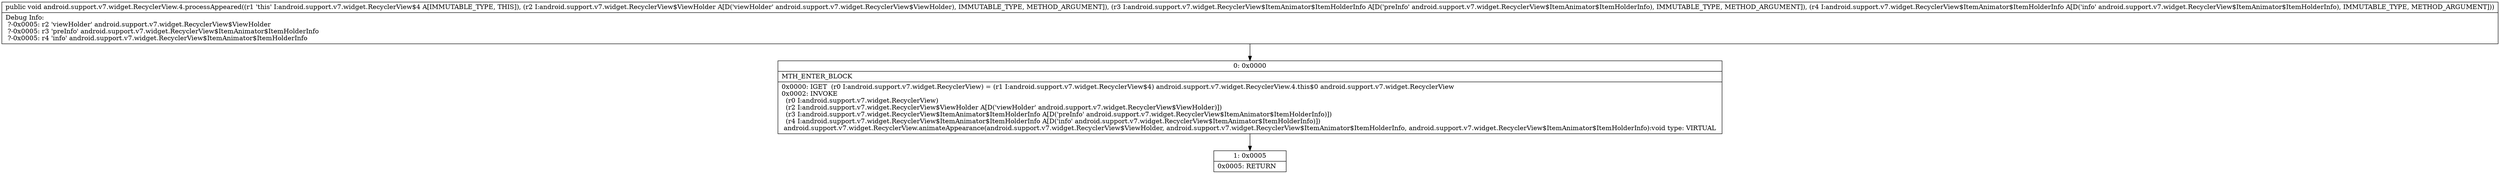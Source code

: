 digraph "CFG forandroid.support.v7.widget.RecyclerView.4.processAppeared(Landroid\/support\/v7\/widget\/RecyclerView$ViewHolder;Landroid\/support\/v7\/widget\/RecyclerView$ItemAnimator$ItemHolderInfo;Landroid\/support\/v7\/widget\/RecyclerView$ItemAnimator$ItemHolderInfo;)V" {
Node_0 [shape=record,label="{0\:\ 0x0000|MTH_ENTER_BLOCK\l|0x0000: IGET  (r0 I:android.support.v7.widget.RecyclerView) = (r1 I:android.support.v7.widget.RecyclerView$4) android.support.v7.widget.RecyclerView.4.this$0 android.support.v7.widget.RecyclerView \l0x0002: INVOKE  \l  (r0 I:android.support.v7.widget.RecyclerView)\l  (r2 I:android.support.v7.widget.RecyclerView$ViewHolder A[D('viewHolder' android.support.v7.widget.RecyclerView$ViewHolder)])\l  (r3 I:android.support.v7.widget.RecyclerView$ItemAnimator$ItemHolderInfo A[D('preInfo' android.support.v7.widget.RecyclerView$ItemAnimator$ItemHolderInfo)])\l  (r4 I:android.support.v7.widget.RecyclerView$ItemAnimator$ItemHolderInfo A[D('info' android.support.v7.widget.RecyclerView$ItemAnimator$ItemHolderInfo)])\l android.support.v7.widget.RecyclerView.animateAppearance(android.support.v7.widget.RecyclerView$ViewHolder, android.support.v7.widget.RecyclerView$ItemAnimator$ItemHolderInfo, android.support.v7.widget.RecyclerView$ItemAnimator$ItemHolderInfo):void type: VIRTUAL \l}"];
Node_1 [shape=record,label="{1\:\ 0x0005|0x0005: RETURN   \l}"];
MethodNode[shape=record,label="{public void android.support.v7.widget.RecyclerView.4.processAppeared((r1 'this' I:android.support.v7.widget.RecyclerView$4 A[IMMUTABLE_TYPE, THIS]), (r2 I:android.support.v7.widget.RecyclerView$ViewHolder A[D('viewHolder' android.support.v7.widget.RecyclerView$ViewHolder), IMMUTABLE_TYPE, METHOD_ARGUMENT]), (r3 I:android.support.v7.widget.RecyclerView$ItemAnimator$ItemHolderInfo A[D('preInfo' android.support.v7.widget.RecyclerView$ItemAnimator$ItemHolderInfo), IMMUTABLE_TYPE, METHOD_ARGUMENT]), (r4 I:android.support.v7.widget.RecyclerView$ItemAnimator$ItemHolderInfo A[D('info' android.support.v7.widget.RecyclerView$ItemAnimator$ItemHolderInfo), IMMUTABLE_TYPE, METHOD_ARGUMENT]))  | Debug Info:\l  ?\-0x0005: r2 'viewHolder' android.support.v7.widget.RecyclerView$ViewHolder\l  ?\-0x0005: r3 'preInfo' android.support.v7.widget.RecyclerView$ItemAnimator$ItemHolderInfo\l  ?\-0x0005: r4 'info' android.support.v7.widget.RecyclerView$ItemAnimator$ItemHolderInfo\l}"];
MethodNode -> Node_0;
Node_0 -> Node_1;
}

